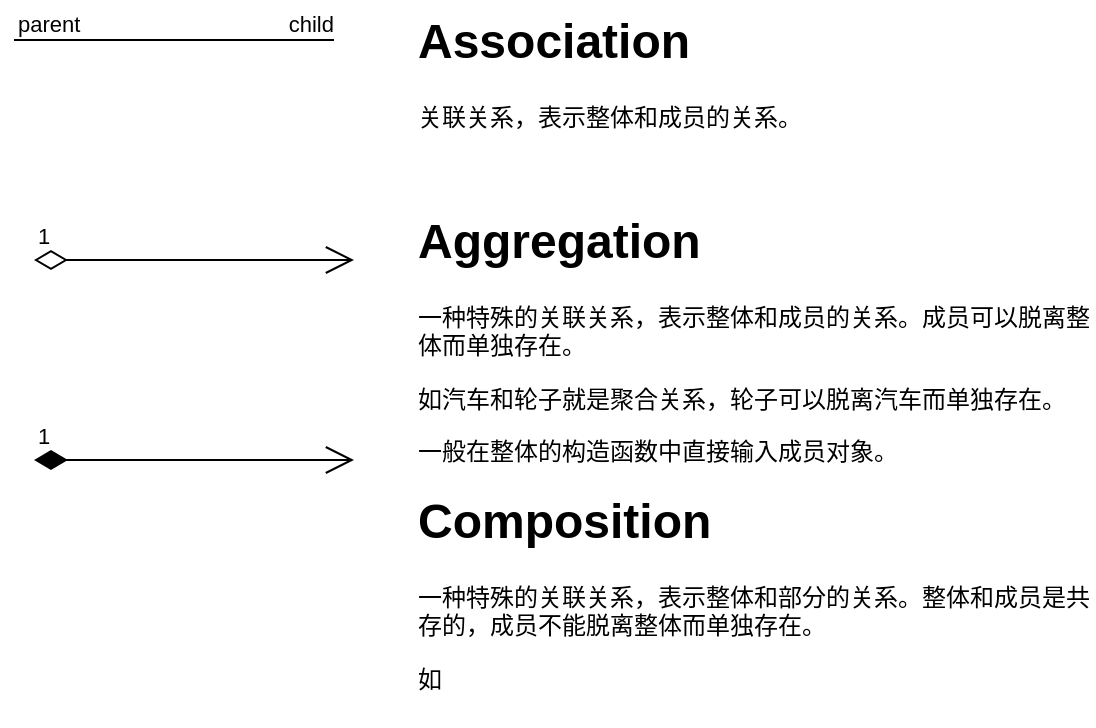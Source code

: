 <mxfile version="28.2.8">
  <diagram name="第 1 页" id="Np8bi9JPimDiJibCcqhF">
    <mxGraphModel dx="1213" dy="623" grid="1" gridSize="10" guides="1" tooltips="1" connect="1" arrows="1" fold="1" page="1" pageScale="1" pageWidth="827" pageHeight="1169" math="0" shadow="0">
      <root>
        <mxCell id="0" />
        <mxCell id="1" parent="0" />
        <mxCell id="9ST-YmeEC97j8JEJY6oc-10" value="" style="endArrow=none;html=1;edgeStyle=orthogonalEdgeStyle;rounded=0;" parent="1" edge="1">
          <mxGeometry relative="1" as="geometry">
            <mxPoint x="50" y="50" as="sourcePoint" />
            <mxPoint x="210" y="50" as="targetPoint" />
          </mxGeometry>
        </mxCell>
        <mxCell id="9ST-YmeEC97j8JEJY6oc-11" value="parent" style="edgeLabel;resizable=0;html=1;align=left;verticalAlign=bottom;" parent="9ST-YmeEC97j8JEJY6oc-10" connectable="0" vertex="1">
          <mxGeometry x="-1" relative="1" as="geometry" />
        </mxCell>
        <mxCell id="9ST-YmeEC97j8JEJY6oc-12" value="child" style="edgeLabel;resizable=0;html=1;align=right;verticalAlign=bottom;" parent="9ST-YmeEC97j8JEJY6oc-10" connectable="0" vertex="1">
          <mxGeometry x="1" relative="1" as="geometry" />
        </mxCell>
        <mxCell id="9ST-YmeEC97j8JEJY6oc-13" value="&lt;h1 style=&quot;margin-top: 0px;&quot;&gt;Association&lt;/h1&gt;&lt;p&gt;关联关系，表示整体和成员的关系。&lt;/p&gt;" style="text;html=1;whiteSpace=wrap;overflow=hidden;rounded=0;" parent="1" vertex="1">
          <mxGeometry x="250" y="30" width="340" height="120" as="geometry" />
        </mxCell>
        <mxCell id="9ST-YmeEC97j8JEJY6oc-14" value="1" style="endArrow=open;html=1;endSize=12;startArrow=diamondThin;startSize=14;startFill=1;edgeStyle=orthogonalEdgeStyle;align=left;verticalAlign=bottom;rounded=0;" parent="1" edge="1">
          <mxGeometry x="-1" y="3" relative="1" as="geometry">
            <mxPoint x="60" y="260" as="sourcePoint" />
            <mxPoint x="220" y="260" as="targetPoint" />
          </mxGeometry>
        </mxCell>
        <mxCell id="9ST-YmeEC97j8JEJY6oc-15" value="1" style="endArrow=open;html=1;endSize=12;startArrow=diamondThin;startSize=14;startFill=0;edgeStyle=orthogonalEdgeStyle;align=left;verticalAlign=bottom;rounded=0;" parent="1" edge="1">
          <mxGeometry x="-1" y="3" relative="1" as="geometry">
            <mxPoint x="60" y="160" as="sourcePoint" />
            <mxPoint x="220" y="160" as="targetPoint" />
          </mxGeometry>
        </mxCell>
        <mxCell id="9ST-YmeEC97j8JEJY6oc-16" value="&lt;h1 style=&quot;margin-top: 0px;&quot;&gt;Aggregation&lt;/h1&gt;&lt;p&gt;一种特殊的关联关系，表示整体和成员的关系。成员可以脱离整体而单独存在。&lt;/p&gt;&lt;p&gt;如汽车和轮子就是聚合关系，轮子可以脱离汽车而单独存在。&lt;/p&gt;&lt;p&gt;一般在整体的构造函数中直接输入成员对象。&lt;/p&gt;" style="text;html=1;whiteSpace=wrap;overflow=hidden;rounded=0;" parent="1" vertex="1">
          <mxGeometry x="250" y="130" width="340" height="130" as="geometry" />
        </mxCell>
        <mxCell id="9ST-YmeEC97j8JEJY6oc-17" value="&lt;h1 style=&quot;margin-top: 0px;&quot;&gt;Composition&lt;/h1&gt;&lt;p&gt;一种特殊的关联关系&lt;span style=&quot;background-color: transparent; color: light-dark(rgb(0, 0, 0), rgb(255, 255, 255));&quot;&gt;，表示整体和部分的关系。&lt;/span&gt;&lt;span style=&quot;background-color: transparent; color: light-dark(rgb(0, 0, 0), rgb(255, 255, 255));&quot;&gt;整体和成员是共存的，成员不能脱离整体而单独存在。&lt;/span&gt;&lt;/p&gt;&lt;p&gt;如&lt;/p&gt;" style="text;html=1;whiteSpace=wrap;overflow=hidden;rounded=0;" parent="1" vertex="1">
          <mxGeometry x="250" y="270" width="340" height="120" as="geometry" />
        </mxCell>
      </root>
    </mxGraphModel>
  </diagram>
</mxfile>
